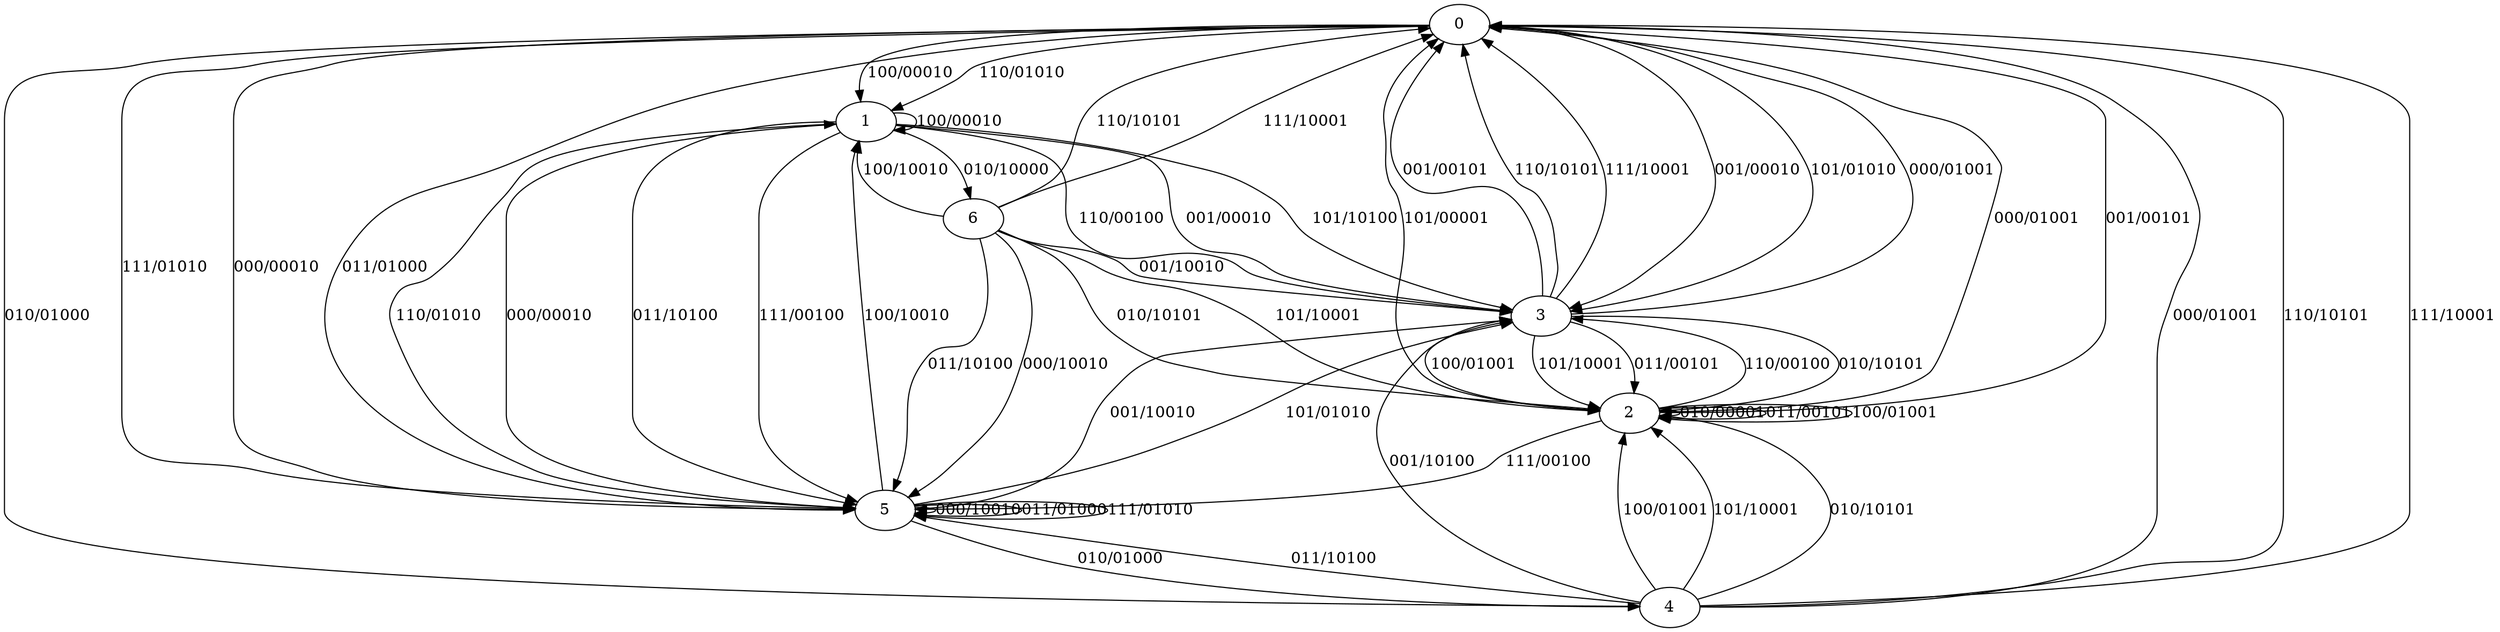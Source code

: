 digraph {
0
1
2
3
4
5
6
0 -> 5 [label="000/00010"]
0 -> 3 [label="001/00010"]
0 -> 4 [label="010/01000"]
0 -> 5 [label="011/01000"]
0 -> 1 [label="100/00010"]
0 -> 3 [label="101/01010"]
0 -> 1 [label="110/01010"]
0 -> 5 [label="111/01010"]
1 -> 5 [label="000/00010"]
1 -> 3 [label="001/00010"]
1 -> 6 [label="010/10000"]
1 -> 5 [label="011/10100"]
1 -> 1 [label="100/00010"]
1 -> 3 [label="101/10100"]
1 -> 3 [label="110/00100"]
1 -> 5 [label="111/00100"]
2 -> 0 [label="000/01001"]
2 -> 0 [label="001/00101"]
2 -> 2 [label="010/00001"]
2 -> 2 [label="011/00101"]
2 -> 2 [label="100/01001"]
2 -> 0 [label="101/00001"]
2 -> 3 [label="110/00100"]
2 -> 5 [label="111/00100"]
3 -> 0 [label="000/01001"]
3 -> 0 [label="001/00101"]
3 -> 2 [label="010/10101"]
3 -> 2 [label="011/00101"]
3 -> 2 [label="100/01001"]
3 -> 2 [label="101/10001"]
3 -> 0 [label="110/10101"]
3 -> 0 [label="111/10001"]
4 -> 0 [label="000/01001"]
4 -> 3 [label="001/10100"]
4 -> 2 [label="010/10101"]
4 -> 5 [label="011/10100"]
4 -> 2 [label="100/01001"]
4 -> 2 [label="101/10001"]
4 -> 0 [label="110/10101"]
4 -> 0 [label="111/10001"]
5 -> 5 [label="000/10010"]
5 -> 3 [label="001/10010"]
5 -> 4 [label="010/01000"]
5 -> 5 [label="011/01000"]
5 -> 1 [label="100/10010"]
5 -> 3 [label="101/01010"]
5 -> 1 [label="110/01010"]
5 -> 5 [label="111/01010"]
6 -> 5 [label="000/10010"]
6 -> 3 [label="001/10010"]
6 -> 2 [label="010/10101"]
6 -> 5 [label="011/10100"]
6 -> 1 [label="100/10010"]
6 -> 2 [label="101/10001"]
6 -> 0 [label="110/10101"]
6 -> 0 [label="111/10001"]
}
